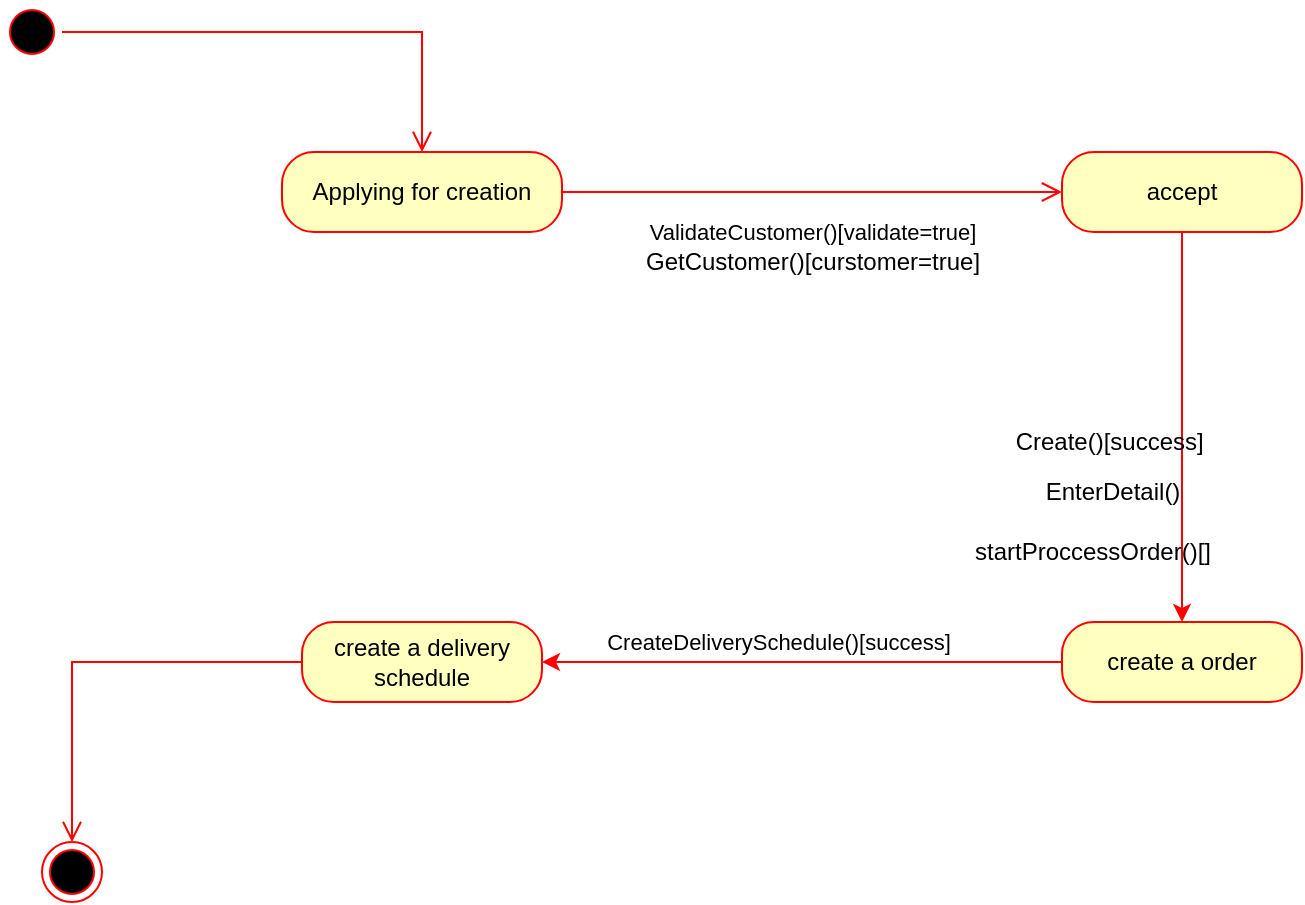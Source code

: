 <mxfile version="20.4.2" type="github">
  <diagram id="vcc9dT3QRfYNF34iMw_Z" name="Page-1">
    <mxGraphModel dx="946" dy="614" grid="1" gridSize="10" guides="1" tooltips="1" connect="1" arrows="1" fold="1" page="1" pageScale="1" pageWidth="827" pageHeight="1169" math="0" shadow="0">
      <root>
        <mxCell id="0" />
        <mxCell id="1" parent="0" />
        <mxCell id="qYAU29RfQ3GgaS_m2Czl-5" value="" style="ellipse;html=1;shape=startState;fillColor=#000000;strokeColor=#ff0000;" vertex="1" parent="1">
          <mxGeometry x="90" y="140" width="30" height="30" as="geometry" />
        </mxCell>
        <mxCell id="qYAU29RfQ3GgaS_m2Czl-6" value="" style="edgeStyle=orthogonalEdgeStyle;html=1;verticalAlign=bottom;endArrow=open;endSize=8;strokeColor=#ff0000;rounded=0;entryX=0.5;entryY=0;entryDx=0;entryDy=0;" edge="1" source="qYAU29RfQ3GgaS_m2Czl-5" parent="1" target="qYAU29RfQ3GgaS_m2Czl-7">
          <mxGeometry relative="1" as="geometry">
            <mxPoint x="105" y="230" as="targetPoint" />
          </mxGeometry>
        </mxCell>
        <mxCell id="qYAU29RfQ3GgaS_m2Czl-7" value="Applying for creation" style="rounded=1;whiteSpace=wrap;html=1;arcSize=40;fontColor=#000000;fillColor=#ffffc0;strokeColor=#ff0000;" vertex="1" parent="1">
          <mxGeometry x="230" y="215" width="140" height="40" as="geometry" />
        </mxCell>
        <mxCell id="qYAU29RfQ3GgaS_m2Czl-16" style="edgeStyle=orthogonalEdgeStyle;rounded=0;orthogonalLoop=1;jettySize=auto;html=1;exitX=0.5;exitY=1;exitDx=0;exitDy=0;strokeColor=#FF0000;" edge="1" parent="1" source="qYAU29RfQ3GgaS_m2Czl-9" target="qYAU29RfQ3GgaS_m2Czl-11">
          <mxGeometry relative="1" as="geometry" />
        </mxCell>
        <mxCell id="qYAU29RfQ3GgaS_m2Czl-9" value="accept" style="rounded=1;whiteSpace=wrap;html=1;arcSize=40;fontColor=#000000;fillColor=#ffffc0;strokeColor=#ff0000;" vertex="1" parent="1">
          <mxGeometry x="620" y="215" width="120" height="40" as="geometry" />
        </mxCell>
        <mxCell id="qYAU29RfQ3GgaS_m2Czl-17" style="edgeStyle=orthogonalEdgeStyle;rounded=0;orthogonalLoop=1;jettySize=auto;html=1;exitX=0;exitY=0.5;exitDx=0;exitDy=0;strokeColor=#FF0000;" edge="1" parent="1" source="qYAU29RfQ3GgaS_m2Czl-11" target="qYAU29RfQ3GgaS_m2Czl-13">
          <mxGeometry relative="1" as="geometry" />
        </mxCell>
        <mxCell id="qYAU29RfQ3GgaS_m2Czl-25" value="CreateDeliverySchedule()[success]" style="edgeLabel;html=1;align=center;verticalAlign=middle;resizable=0;points=[];" vertex="1" connectable="0" parent="qYAU29RfQ3GgaS_m2Czl-17">
          <mxGeometry x="0.092" y="-1" relative="1" as="geometry">
            <mxPoint y="-9" as="offset" />
          </mxGeometry>
        </mxCell>
        <mxCell id="qYAU29RfQ3GgaS_m2Czl-11" value="create a order" style="rounded=1;whiteSpace=wrap;html=1;arcSize=40;fontColor=#000000;fillColor=#ffffc0;strokeColor=#ff0000;" vertex="1" parent="1">
          <mxGeometry x="620" y="450" width="120" height="40" as="geometry" />
        </mxCell>
        <mxCell id="qYAU29RfQ3GgaS_m2Czl-13" value="create a delivery schedule" style="rounded=1;whiteSpace=wrap;html=1;arcSize=40;fontColor=#000000;fillColor=#ffffc0;strokeColor=#ff0000;" vertex="1" parent="1">
          <mxGeometry x="240" y="450" width="120" height="40" as="geometry" />
        </mxCell>
        <mxCell id="qYAU29RfQ3GgaS_m2Czl-14" value="" style="edgeStyle=orthogonalEdgeStyle;html=1;verticalAlign=bottom;endArrow=open;endSize=8;strokeColor=#ff0000;rounded=0;entryX=0.5;entryY=0;entryDx=0;entryDy=0;" edge="1" source="qYAU29RfQ3GgaS_m2Czl-13" parent="1" target="qYAU29RfQ3GgaS_m2Czl-18">
          <mxGeometry relative="1" as="geometry">
            <mxPoint x="170" y="550" as="targetPoint" />
          </mxGeometry>
        </mxCell>
        <mxCell id="qYAU29RfQ3GgaS_m2Czl-15" value="" style="edgeStyle=orthogonalEdgeStyle;html=1;verticalAlign=bottom;endArrow=open;endSize=8;strokeColor=#FF0000;rounded=0;entryX=0;entryY=0.5;entryDx=0;entryDy=0;exitX=1;exitY=0.5;exitDx=0;exitDy=0;" edge="1" parent="1" source="qYAU29RfQ3GgaS_m2Czl-7" target="qYAU29RfQ3GgaS_m2Czl-9">
          <mxGeometry relative="1" as="geometry">
            <mxPoint x="630" y="335" as="targetPoint" />
            <mxPoint x="450" y="230" as="sourcePoint" />
          </mxGeometry>
        </mxCell>
        <mxCell id="qYAU29RfQ3GgaS_m2Czl-22" value="ValidateCustomer()[validate=true]" style="edgeLabel;html=1;align=center;verticalAlign=middle;resizable=0;points=[];" vertex="1" connectable="0" parent="qYAU29RfQ3GgaS_m2Czl-15">
          <mxGeometry x="0.736" relative="1" as="geometry">
            <mxPoint x="-92" y="20" as="offset" />
          </mxGeometry>
        </mxCell>
        <mxCell id="qYAU29RfQ3GgaS_m2Czl-18" value="" style="ellipse;html=1;shape=endState;fillColor=#000000;strokeColor=#ff0000;" vertex="1" parent="1">
          <mxGeometry x="110" y="560" width="30" height="30" as="geometry" />
        </mxCell>
        <mxCell id="qYAU29RfQ3GgaS_m2Czl-21" value="GetCustomer()[curstomer=true]" style="text;html=1;align=center;verticalAlign=middle;resizable=0;points=[];autosize=1;strokeColor=none;fillColor=none;" vertex="1" parent="1">
          <mxGeometry x="400" y="255" width="190" height="30" as="geometry" />
        </mxCell>
        <mxCell id="qYAU29RfQ3GgaS_m2Czl-24" value="Create()[success]&amp;nbsp;" style="text;html=1;align=center;verticalAlign=middle;resizable=0;points=[];autosize=1;strokeColor=none;fillColor=none;" vertex="1" parent="1">
          <mxGeometry x="585" y="345" width="120" height="30" as="geometry" />
        </mxCell>
        <mxCell id="qYAU29RfQ3GgaS_m2Czl-26" value="EnterDetail()" style="text;html=1;align=center;verticalAlign=middle;resizable=0;points=[];autosize=1;strokeColor=none;fillColor=none;" vertex="1" parent="1">
          <mxGeometry x="600" y="370" width="90" height="30" as="geometry" />
        </mxCell>
        <mxCell id="qYAU29RfQ3GgaS_m2Czl-28" value="startProccessOrder()[]" style="text;html=1;align=center;verticalAlign=middle;resizable=0;points=[];autosize=1;strokeColor=none;fillColor=none;" vertex="1" parent="1">
          <mxGeometry x="565" y="400" width="140" height="30" as="geometry" />
        </mxCell>
      </root>
    </mxGraphModel>
  </diagram>
</mxfile>
